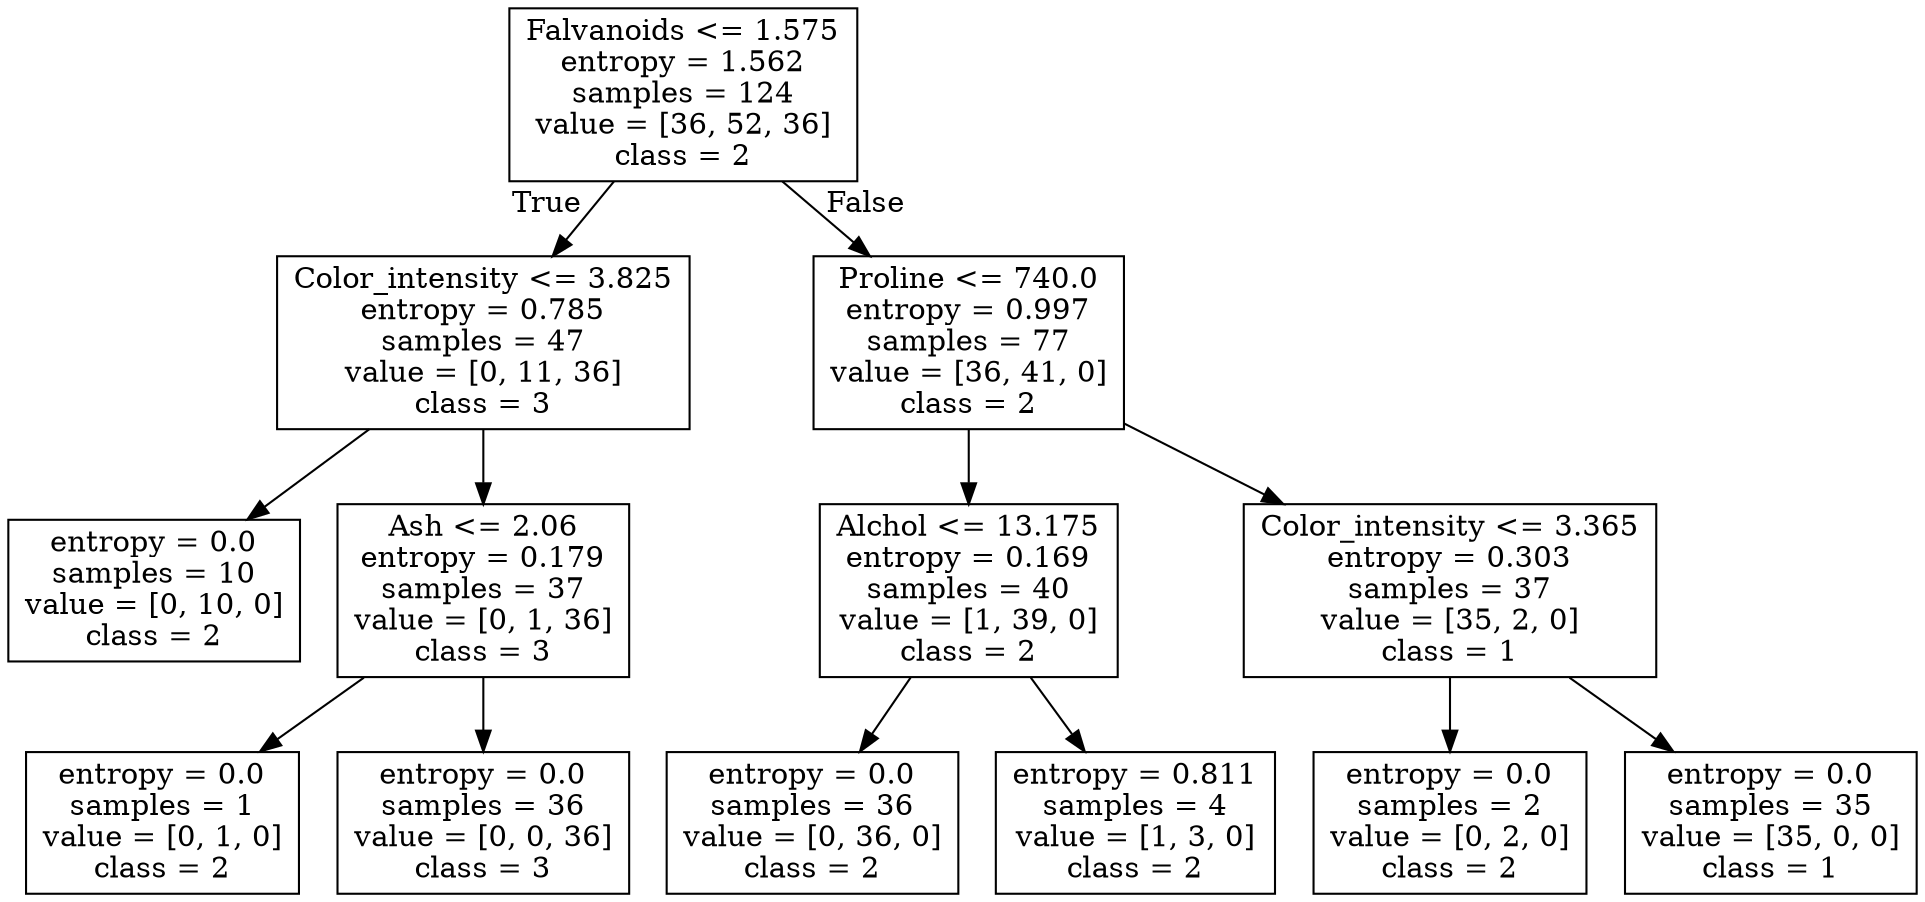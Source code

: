 digraph Tree {
node [shape=box] ;
0 [label="Falvanoids <= 1.575\nentropy = 1.562\nsamples = 124\nvalue = [36, 52, 36]\nclass = 2"] ;
1 [label="Color_intensity <= 3.825\nentropy = 0.785\nsamples = 47\nvalue = [0, 11, 36]\nclass = 3"] ;
0 -> 1 [labeldistance=2.5, labelangle=45, headlabel="True"] ;
2 [label="entropy = 0.0\nsamples = 10\nvalue = [0, 10, 0]\nclass = 2"] ;
1 -> 2 ;
3 [label="Ash <= 2.06\nentropy = 0.179\nsamples = 37\nvalue = [0, 1, 36]\nclass = 3"] ;
1 -> 3 ;
4 [label="entropy = 0.0\nsamples = 1\nvalue = [0, 1, 0]\nclass = 2"] ;
3 -> 4 ;
5 [label="entropy = 0.0\nsamples = 36\nvalue = [0, 0, 36]\nclass = 3"] ;
3 -> 5 ;
6 [label="Proline <= 740.0\nentropy = 0.997\nsamples = 77\nvalue = [36, 41, 0]\nclass = 2"] ;
0 -> 6 [labeldistance=2.5, labelangle=-45, headlabel="False"] ;
7 [label="Alchol <= 13.175\nentropy = 0.169\nsamples = 40\nvalue = [1, 39, 0]\nclass = 2"] ;
6 -> 7 ;
8 [label="entropy = 0.0\nsamples = 36\nvalue = [0, 36, 0]\nclass = 2"] ;
7 -> 8 ;
9 [label="entropy = 0.811\nsamples = 4\nvalue = [1, 3, 0]\nclass = 2"] ;
7 -> 9 ;
10 [label="Color_intensity <= 3.365\nentropy = 0.303\nsamples = 37\nvalue = [35, 2, 0]\nclass = 1"] ;
6 -> 10 ;
11 [label="entropy = 0.0\nsamples = 2\nvalue = [0, 2, 0]\nclass = 2"] ;
10 -> 11 ;
12 [label="entropy = 0.0\nsamples = 35\nvalue = [35, 0, 0]\nclass = 1"] ;
10 -> 12 ;
}